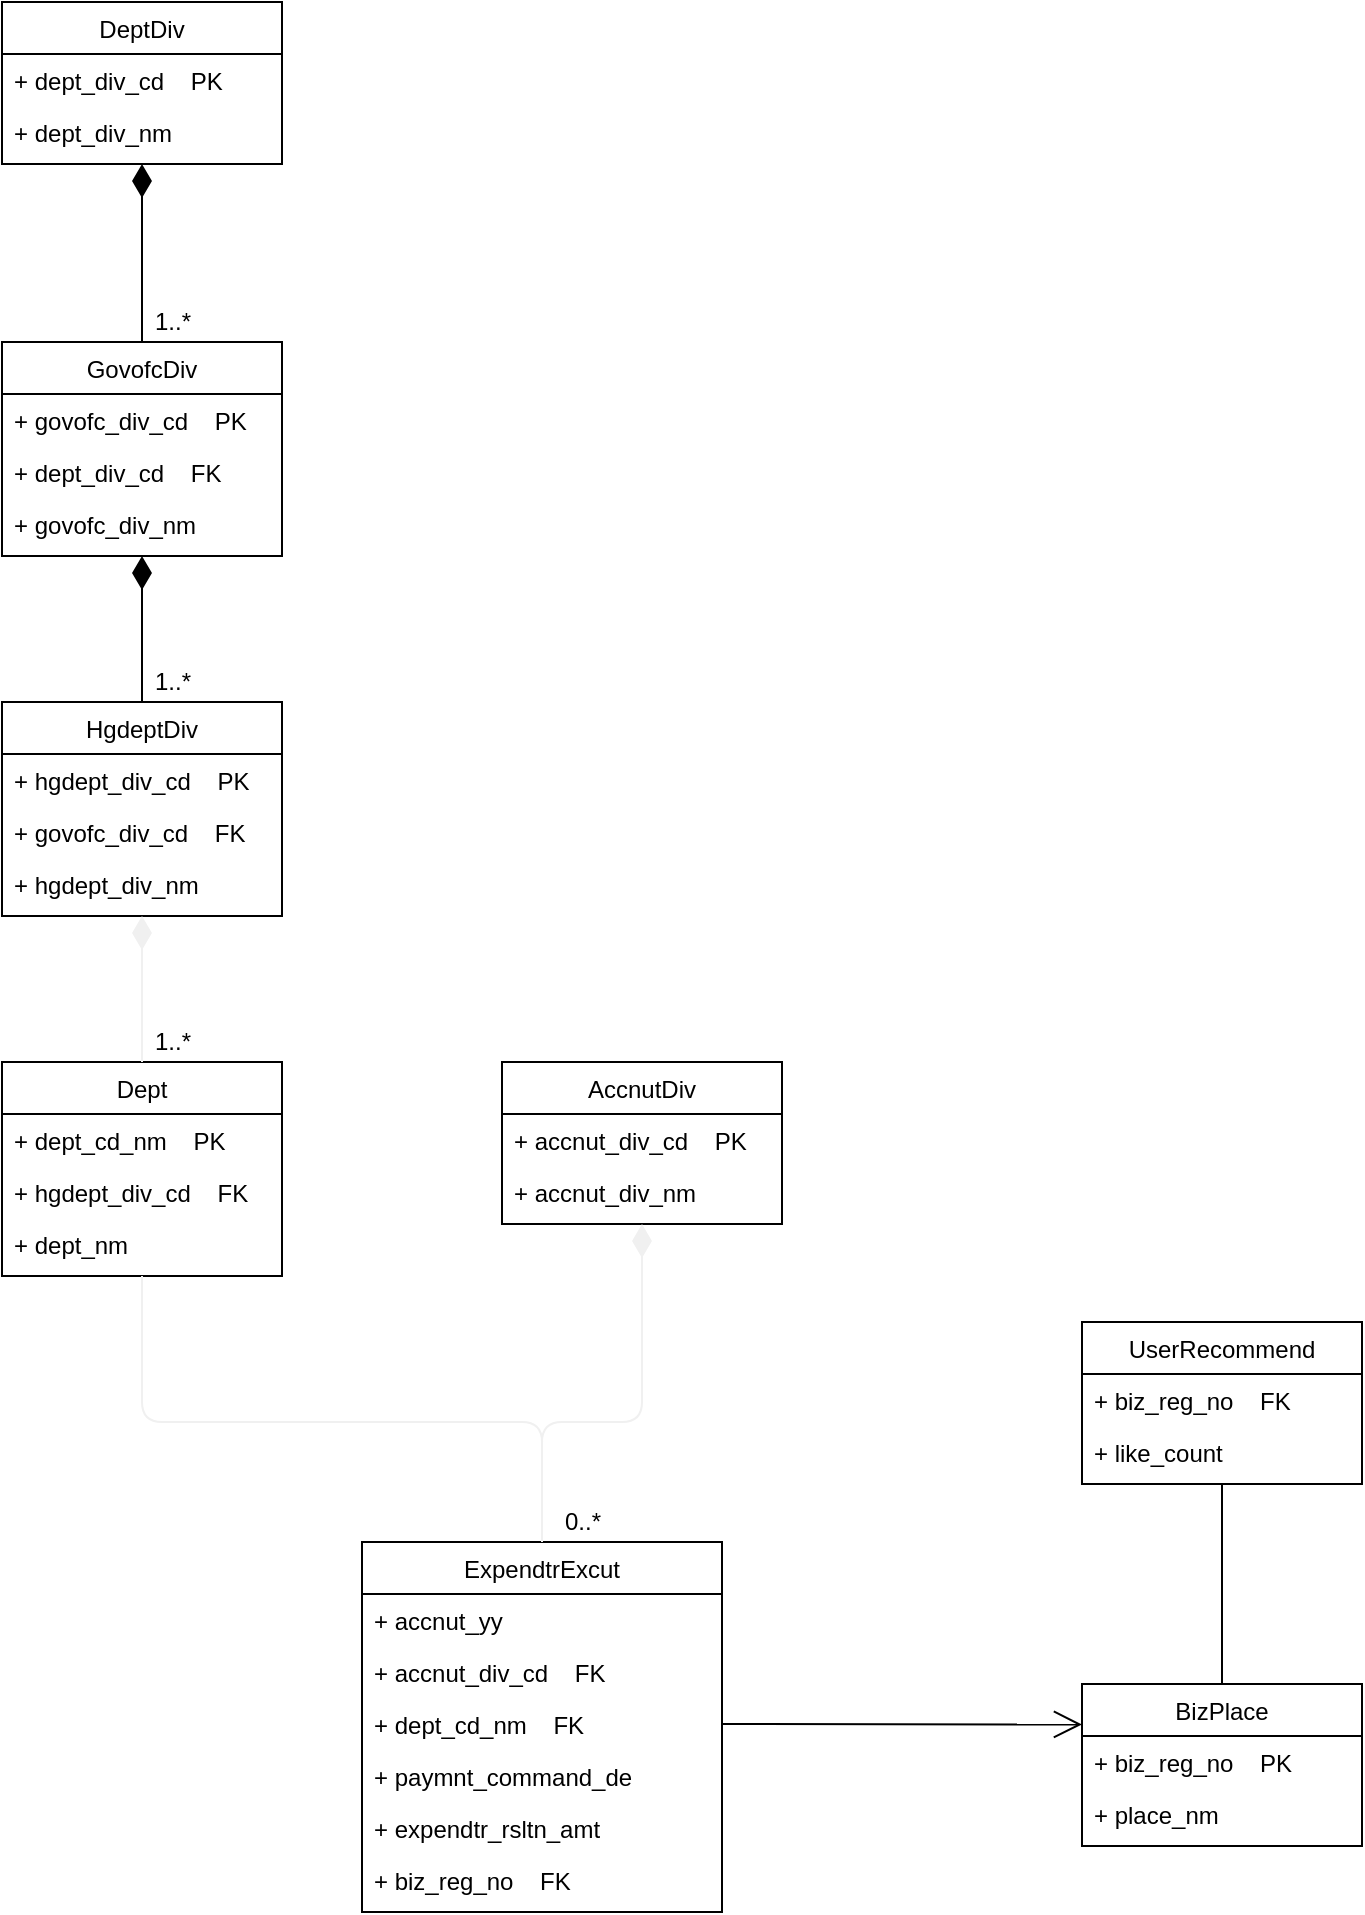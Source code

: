 <mxfile>
    <diagram id="2PkIVKXhVr3V0LMg7nIn" name="페이지-1">
        <mxGraphModel dx="1136" dy="790" grid="1" gridSize="10" guides="1" tooltips="1" connect="1" arrows="1" fold="1" page="1" pageScale="1" pageWidth="1169" pageHeight="827" math="0" shadow="0">
            <root>
                <mxCell id="0"/>
                <mxCell id="1" parent="0"/>
                <mxCell id="2" value="ExpendtrExcut" style="swimlane;fontStyle=0;childLayout=stackLayout;horizontal=1;startSize=26;fillColor=none;horizontalStack=0;resizeParent=1;resizeParentMax=0;resizeLast=0;collapsible=1;marginBottom=3;" parent="1" vertex="1">
                    <mxGeometry x="450" y="770" width="180" height="185" as="geometry"/>
                </mxCell>
                <mxCell id="3" value="+ accnut_yy" style="text;strokeColor=none;fillColor=none;align=left;verticalAlign=top;spacingLeft=4;spacingRight=4;overflow=hidden;rotatable=0;points=[[0,0.5],[1,0.5]];portConstraint=eastwest;" parent="2" vertex="1">
                    <mxGeometry y="26" width="180" height="26" as="geometry"/>
                </mxCell>
                <mxCell id="4" value="+ accnut_div_cd    FK" style="text;strokeColor=none;fillColor=none;align=left;verticalAlign=top;spacingLeft=4;spacingRight=4;overflow=hidden;rotatable=0;points=[[0,0.5],[1,0.5]];portConstraint=eastwest;" parent="2" vertex="1">
                    <mxGeometry y="52" width="180" height="26" as="geometry"/>
                </mxCell>
                <mxCell id="8" value="+ dept_cd_nm    FK" style="text;strokeColor=none;fillColor=none;align=left;verticalAlign=top;spacingLeft=4;spacingRight=4;overflow=hidden;rotatable=0;points=[[0,0.5],[1,0.5]];portConstraint=eastwest;" parent="2" vertex="1">
                    <mxGeometry y="78" width="180" height="26" as="geometry"/>
                </mxCell>
                <mxCell id="16" value="+ paymnt_command_de" style="text;strokeColor=none;fillColor=none;align=left;verticalAlign=top;spacingLeft=4;spacingRight=4;overflow=hidden;rotatable=0;points=[[0,0.5],[1,0.5]];portConstraint=eastwest;" parent="2" vertex="1">
                    <mxGeometry y="104" width="180" height="26" as="geometry"/>
                </mxCell>
                <mxCell id="17" value="+ expendtr_rsltn_amt" style="text;strokeColor=none;fillColor=none;align=left;verticalAlign=top;spacingLeft=4;spacingRight=4;overflow=hidden;rotatable=0;points=[[0,0.5],[1,0.5]];portConstraint=eastwest;" parent="2" vertex="1">
                    <mxGeometry y="130" width="180" height="26" as="geometry"/>
                </mxCell>
                <mxCell id="18" value="+ biz_reg_no    FK" style="text;strokeColor=none;fillColor=none;align=left;verticalAlign=top;spacingLeft=4;spacingRight=4;overflow=hidden;rotatable=0;points=[[0,0.5],[1,0.5]];portConstraint=eastwest;" parent="2" vertex="1">
                    <mxGeometry y="156" width="180" height="26" as="geometry"/>
                </mxCell>
                <mxCell id="55" style="edgeStyle=orthogonalEdgeStyle;orthogonalLoop=1;jettySize=auto;html=1;exitX=0.5;exitY=1;exitDx=0;exitDy=0;entryX=0.5;entryY=0;entryDx=0;entryDy=0;startArrow=diamondThin;startFill=1;startSize=14;endArrow=none;endFill=0;endSize=12;align=left;" parent="1" source="21" target="25" edge="1">
                    <mxGeometry relative="1" as="geometry"/>
                </mxCell>
                <mxCell id="21" value="DeptDiv" style="swimlane;fontStyle=0;childLayout=stackLayout;horizontal=1;startSize=26;fillColor=none;horizontalStack=0;resizeParent=1;resizeParentMax=0;resizeLast=0;collapsible=1;marginBottom=3;" parent="1" vertex="1">
                    <mxGeometry x="270" width="140" height="81" as="geometry"/>
                </mxCell>
                <mxCell id="22" value="+ dept_div_cd    PK" style="text;strokeColor=none;fillColor=none;align=left;verticalAlign=top;spacingLeft=4;spacingRight=4;overflow=hidden;rotatable=0;points=[[0,0.5],[1,0.5]];portConstraint=eastwest;" parent="21" vertex="1">
                    <mxGeometry y="26" width="140" height="26" as="geometry"/>
                </mxCell>
                <mxCell id="23" value="+ dept_div_nm" style="text;strokeColor=none;fillColor=none;align=left;verticalAlign=top;spacingLeft=4;spacingRight=4;overflow=hidden;rotatable=0;points=[[0,0.5],[1,0.5]];portConstraint=eastwest;" parent="21" vertex="1">
                    <mxGeometry y="52" width="140" height="26" as="geometry"/>
                </mxCell>
                <mxCell id="54" style="edgeStyle=orthogonalEdgeStyle;orthogonalLoop=1;jettySize=auto;html=1;exitX=0.5;exitY=1;exitDx=0;exitDy=0;entryX=0.5;entryY=0;entryDx=0;entryDy=0;startArrow=diamondThin;startFill=1;startSize=14;endArrow=none;endFill=0;endSize=12;align=left;" parent="1" source="25" target="28" edge="1">
                    <mxGeometry relative="1" as="geometry"/>
                </mxCell>
                <mxCell id="25" value="GovofcDiv" style="swimlane;fontStyle=0;childLayout=stackLayout;horizontal=1;startSize=26;fillColor=none;horizontalStack=0;resizeParent=1;resizeParentMax=0;resizeLast=0;collapsible=1;marginBottom=3;" parent="1" vertex="1">
                    <mxGeometry x="270" y="170" width="140" height="107" as="geometry"/>
                </mxCell>
                <mxCell id="26" value="+ govofc_div_cd    PK" style="text;strokeColor=none;fillColor=none;align=left;verticalAlign=top;spacingLeft=4;spacingRight=4;overflow=hidden;rotatable=0;points=[[0,0.5],[1,0.5]];portConstraint=eastwest;" parent="25" vertex="1">
                    <mxGeometry y="26" width="140" height="26" as="geometry"/>
                </mxCell>
                <mxCell id="40" value="+ dept_div_cd    FK" style="text;strokeColor=none;fillColor=none;align=left;verticalAlign=top;spacingLeft=4;spacingRight=4;overflow=hidden;rotatable=0;points=[[0,0.5],[1,0.5]];portConstraint=eastwest;" parent="25" vertex="1">
                    <mxGeometry y="52" width="140" height="26" as="geometry"/>
                </mxCell>
                <mxCell id="27" value="+ govofc_div_nm" style="text;strokeColor=none;fillColor=none;align=left;verticalAlign=top;spacingLeft=4;spacingRight=4;overflow=hidden;rotatable=0;points=[[0,0.5],[1,0.5]];portConstraint=eastwest;" parent="25" vertex="1">
                    <mxGeometry y="78" width="140" height="26" as="geometry"/>
                </mxCell>
                <mxCell id="28" value="HgdeptDiv" style="swimlane;fontStyle=0;childLayout=stackLayout;horizontal=1;startSize=26;fillColor=none;horizontalStack=0;resizeParent=1;resizeParentMax=0;resizeLast=0;collapsible=1;marginBottom=3;" parent="1" vertex="1">
                    <mxGeometry x="270" y="350" width="140" height="107" as="geometry">
                        <mxRectangle x="270" y="390" width="90" height="26" as="alternateBounds"/>
                    </mxGeometry>
                </mxCell>
                <mxCell id="29" value="+ hgdept_div_cd    PK" style="text;strokeColor=none;fillColor=none;align=left;verticalAlign=top;spacingLeft=4;spacingRight=4;overflow=hidden;rotatable=0;points=[[0,0.5],[1,0.5]];portConstraint=eastwest;" parent="28" vertex="1">
                    <mxGeometry y="26" width="140" height="26" as="geometry"/>
                </mxCell>
                <mxCell id="41" value="+ govofc_div_cd    FK" style="text;strokeColor=none;fillColor=none;align=left;verticalAlign=top;spacingLeft=4;spacingRight=4;overflow=hidden;rotatable=0;points=[[0,0.5],[1,0.5]];portConstraint=eastwest;" parent="28" vertex="1">
                    <mxGeometry y="52" width="140" height="26" as="geometry"/>
                </mxCell>
                <mxCell id="30" value="+ hgdept_div_nm" style="text;strokeColor=none;fillColor=none;align=left;verticalAlign=top;spacingLeft=4;spacingRight=4;overflow=hidden;rotatable=0;points=[[0,0.5],[1,0.5]];portConstraint=eastwest;" parent="28" vertex="1">
                    <mxGeometry y="78" width="140" height="26" as="geometry"/>
                </mxCell>
                <mxCell id="31" value="Dept" style="swimlane;fontStyle=0;childLayout=stackLayout;horizontal=1;startSize=26;fillColor=none;horizontalStack=0;resizeParent=1;resizeParentMax=0;resizeLast=0;collapsible=1;marginBottom=3;" parent="1" vertex="1">
                    <mxGeometry x="270" y="530" width="140" height="107" as="geometry"/>
                </mxCell>
                <mxCell id="32" value="+ dept_cd_nm    PK" style="text;strokeColor=none;fillColor=none;align=left;verticalAlign=top;spacingLeft=4;spacingRight=4;overflow=hidden;rotatable=0;points=[[0,0.5],[1,0.5]];portConstraint=eastwest;" parent="31" vertex="1">
                    <mxGeometry y="26" width="140" height="26" as="geometry"/>
                </mxCell>
                <mxCell id="42" value="+ hgdept_div_cd    FK" style="text;strokeColor=none;fillColor=none;align=left;verticalAlign=top;spacingLeft=4;spacingRight=4;overflow=hidden;rotatable=0;points=[[0,0.5],[1,0.5]];portConstraint=eastwest;" parent="31" vertex="1">
                    <mxGeometry y="52" width="140" height="26" as="geometry"/>
                </mxCell>
                <mxCell id="33" value="+ dept_nm" style="text;strokeColor=none;fillColor=none;align=left;verticalAlign=top;spacingLeft=4;spacingRight=4;overflow=hidden;rotatable=0;points=[[0,0.5],[1,0.5]];portConstraint=eastwest;" parent="31" vertex="1">
                    <mxGeometry y="78" width="140" height="26" as="geometry"/>
                </mxCell>
                <mxCell id="44" value="AccnutDiv" style="swimlane;fontStyle=0;childLayout=stackLayout;horizontal=1;startSize=26;fillColor=none;horizontalStack=0;resizeParent=1;resizeParentMax=0;resizeLast=0;collapsible=1;marginBottom=3;" parent="1" vertex="1">
                    <mxGeometry x="520" y="530" width="140" height="81" as="geometry"/>
                </mxCell>
                <mxCell id="45" value="+ accnut_div_cd    PK" style="text;strokeColor=none;fillColor=none;align=left;verticalAlign=top;spacingLeft=4;spacingRight=4;overflow=hidden;rotatable=0;points=[[0,0.5],[1,0.5]];portConstraint=eastwest;" parent="44" vertex="1">
                    <mxGeometry y="26" width="140" height="26" as="geometry"/>
                </mxCell>
                <mxCell id="46" value="+ accnut_div_nm" style="text;strokeColor=none;fillColor=none;align=left;verticalAlign=top;spacingLeft=4;spacingRight=4;overflow=hidden;rotatable=0;points=[[0,0.5],[1,0.5]];portConstraint=eastwest;" parent="44" vertex="1">
                    <mxGeometry y="52" width="140" height="26" as="geometry"/>
                </mxCell>
                <mxCell id="49" value="" style="endArrow=none;endSize=12;startArrow=none;startSize=14;startFill=0;edgeStyle=orthogonalEdgeStyle;align=left;verticalAlign=bottom;strokeColor=#f0f0f0;endFill=0;entryX=0.5;entryY=0;entryDx=0;entryDy=0;exitX=0.5;exitY=1;exitDx=0;exitDy=0;html=1;" parent="1" source="31" target="2" edge="1">
                    <mxGeometry x="-0.866" relative="1" as="geometry">
                        <mxPoint x="570" y="240" as="sourcePoint"/>
                        <mxPoint x="730" y="240" as="targetPoint"/>
                        <mxPoint as="offset"/>
                        <Array as="points">
                            <mxPoint x="340" y="710"/>
                            <mxPoint x="540" y="710"/>
                        </Array>
                    </mxGeometry>
                </mxCell>
                <mxCell id="50" value="" style="endArrow=none;html=1;endSize=12;startArrow=diamondThin;startSize=14;startFill=1;edgeStyle=orthogonalEdgeStyle;align=left;verticalAlign=bottom;strokeColor=#f0f0f0;endFill=0;entryX=0.5;entryY=0;entryDx=0;entryDy=0;exitX=0.5;exitY=1;exitDx=0;exitDy=0;" parent="1" source="44" target="2" edge="1">
                    <mxGeometry x="-0.818" y="10" relative="1" as="geometry">
                        <mxPoint x="350" y="657" as="sourcePoint"/>
                        <mxPoint x="350" y="710" as="targetPoint"/>
                        <Array as="points">
                            <mxPoint x="590" y="710"/>
                            <mxPoint x="540" y="710"/>
                        </Array>
                        <mxPoint as="offset"/>
                    </mxGeometry>
                </mxCell>
                <mxCell id="52" value="" style="endArrow=none;html=1;endSize=12;startArrow=diamondThin;startSize=14;startFill=1;edgeStyle=orthogonalEdgeStyle;align=left;verticalAlign=bottom;strokeColor=#f0f0f0;endFill=0;entryX=0.5;entryY=0;entryDx=0;entryDy=0;exitX=0.5;exitY=1;exitDx=0;exitDy=0;" parent="1" source="28" target="31" edge="1">
                    <mxGeometry x="-0.505" y="10" relative="1" as="geometry">
                        <mxPoint x="350" y="657" as="sourcePoint"/>
                        <mxPoint x="550" y="780" as="targetPoint"/>
                        <Array as="points">
                            <mxPoint x="340" y="510"/>
                            <mxPoint x="340" y="510"/>
                        </Array>
                        <mxPoint as="offset"/>
                    </mxGeometry>
                </mxCell>
                <mxCell id="58" value="UserRecommend" style="swimlane;fontStyle=0;childLayout=stackLayout;horizontal=1;startSize=26;fillColor=none;horizontalStack=0;resizeParent=1;resizeParentMax=0;resizeLast=0;collapsible=1;marginBottom=3;" parent="1" vertex="1">
                    <mxGeometry x="810" y="660" width="140" height="81" as="geometry"/>
                </mxCell>
                <mxCell id="59" value="+ biz_reg_no    FK" style="text;strokeColor=none;fillColor=none;align=left;verticalAlign=top;spacingLeft=4;spacingRight=4;overflow=hidden;rotatable=0;points=[[0,0.5],[1,0.5]];portConstraint=eastwest;" parent="58" vertex="1">
                    <mxGeometry y="26" width="140" height="26" as="geometry"/>
                </mxCell>
                <mxCell id="60" value="+ like_count" style="text;strokeColor=none;fillColor=none;align=left;verticalAlign=top;spacingLeft=4;spacingRight=4;overflow=hidden;rotatable=0;points=[[0,0.5],[1,0.5]];portConstraint=eastwest;" parent="58" vertex="1">
                    <mxGeometry y="52" width="140" height="26" as="geometry"/>
                </mxCell>
                <mxCell id="62" value="BizPlace" style="swimlane;fontStyle=0;childLayout=stackLayout;horizontal=1;startSize=26;fillColor=none;horizontalStack=0;resizeParent=1;resizeParentMax=0;resizeLast=0;collapsible=1;marginBottom=3;" parent="1" vertex="1">
                    <mxGeometry x="810" y="841" width="140" height="81" as="geometry"/>
                </mxCell>
                <mxCell id="63" value="+ biz_reg_no    PK" style="text;strokeColor=none;fillColor=none;align=left;verticalAlign=top;spacingLeft=4;spacingRight=4;overflow=hidden;rotatable=0;points=[[0,0.5],[1,0.5]];portConstraint=eastwest;" parent="62" vertex="1">
                    <mxGeometry y="26" width="140" height="26" as="geometry"/>
                </mxCell>
                <mxCell id="64" value="+ place_nm" style="text;strokeColor=none;fillColor=none;align=left;verticalAlign=top;spacingLeft=4;spacingRight=4;overflow=hidden;rotatable=0;points=[[0,0.5],[1,0.5]];portConstraint=eastwest;" parent="62" vertex="1">
                    <mxGeometry y="52" width="140" height="26" as="geometry"/>
                </mxCell>
                <mxCell id="71" value="1..*" style="text;html=1;align=center;verticalAlign=middle;resizable=0;points=[];autosize=1;" parent="1" vertex="1">
                    <mxGeometry x="340" y="150" width="30" height="20" as="geometry"/>
                </mxCell>
                <mxCell id="72" value="1..*" style="text;html=1;align=center;verticalAlign=middle;resizable=0;points=[];autosize=1;" parent="1" vertex="1">
                    <mxGeometry x="340" y="330" width="30" height="20" as="geometry"/>
                </mxCell>
                <mxCell id="73" value="1..*" style="text;html=1;align=center;verticalAlign=middle;resizable=0;points=[];autosize=1;" parent="1" vertex="1">
                    <mxGeometry x="340" y="510" width="30" height="20" as="geometry"/>
                </mxCell>
                <mxCell id="74" value="0..*" style="text;html=1;align=center;verticalAlign=middle;resizable=0;points=[];autosize=1;" parent="1" vertex="1">
                    <mxGeometry x="545" y="750" width="30" height="20" as="geometry"/>
                </mxCell>
                <mxCell id="75" value="" style="endArrow=open;endFill=1;endSize=12;html=1;entryX=0;entryY=0.25;entryDx=0;entryDy=0;exitX=1;exitY=0.5;exitDx=0;exitDy=0;" parent="1" source="8" target="62" edge="1">
                    <mxGeometry width="160" relative="1" as="geometry">
                        <mxPoint x="650" y="861" as="sourcePoint"/>
                        <mxPoint x="790" y="780" as="targetPoint"/>
                    </mxGeometry>
                </mxCell>
                <mxCell id="77" value="" style="endArrow=none;html=1;edgeStyle=orthogonalEdgeStyle;entryX=0.5;entryY=0;entryDx=0;entryDy=0;" parent="1" source="58" target="62" edge="1">
                    <mxGeometry relative="1" as="geometry">
                        <mxPoint x="760" y="880" as="sourcePoint"/>
                        <mxPoint x="920" y="880" as="targetPoint"/>
                    </mxGeometry>
                </mxCell>
            </root>
        </mxGraphModel>
    </diagram>
</mxfile>
